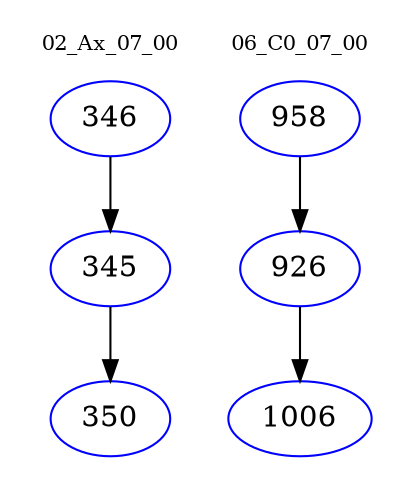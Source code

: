 digraph{
subgraph cluster_0 {
color = white
label = "02_Ax_07_00";
fontsize=10;
T0_346 [label="346", color="blue"]
T0_346 -> T0_345 [color="black"]
T0_345 [label="345", color="blue"]
T0_345 -> T0_350 [color="black"]
T0_350 [label="350", color="blue"]
}
subgraph cluster_1 {
color = white
label = "06_C0_07_00";
fontsize=10;
T1_958 [label="958", color="blue"]
T1_958 -> T1_926 [color="black"]
T1_926 [label="926", color="blue"]
T1_926 -> T1_1006 [color="black"]
T1_1006 [label="1006", color="blue"]
}
}
